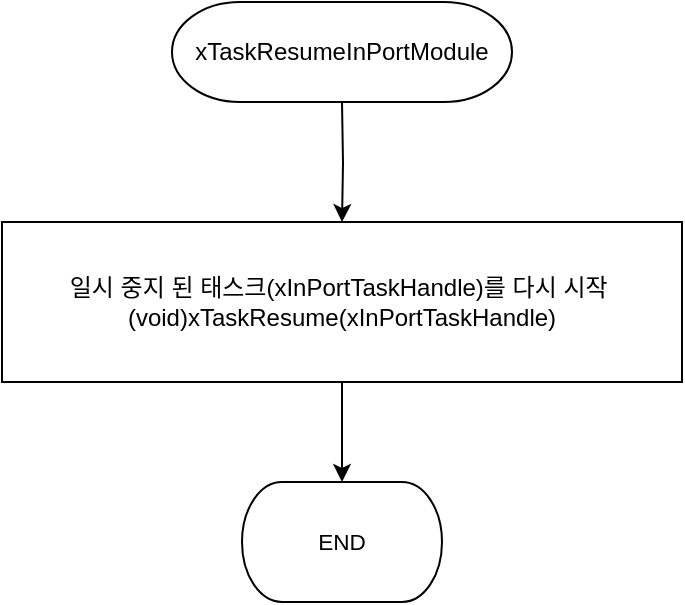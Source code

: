 <mxfile version="20.3.0" type="device" pages="4"><diagram id="JF5YSThCYbUpvrG5-Uv7" name="xTaskResumeInPortModule"><mxGraphModel dx="1209" dy="844" grid="1" gridSize="10" guides="1" tooltips="1" connect="1" arrows="1" fold="1" page="1" pageScale="1" pageWidth="827" pageHeight="1169" math="0" shadow="0"><root><mxCell id="0"/><mxCell id="1" parent="0"/><mxCell id="zKiiruUprIVx4ciNRY9N-1" value="일시 중지 된 태스크(xInPortTaskHandle)를 다시 시작&amp;nbsp;&lt;br&gt;(void)xTaskResume(xInPortTaskHandle)" style="rounded=0;whiteSpace=wrap;html=1;strokeWidth=1;" parent="1" vertex="1"><mxGeometry x="280" y="330" width="340" height="80" as="geometry"/></mxCell><mxCell id="zKiiruUprIVx4ciNRY9N-2" style="edgeStyle=orthogonalEdgeStyle;rounded=0;orthogonalLoop=1;jettySize=auto;html=1;strokeWidth=1;" parent="1" target="zKiiruUprIVx4ciNRY9N-1" edge="1"><mxGeometry relative="1" as="geometry"><mxPoint x="450" y="270" as="sourcePoint"/></mxGeometry></mxCell><mxCell id="zKiiruUprIVx4ciNRY9N-3" style="edgeStyle=orthogonalEdgeStyle;rounded=0;orthogonalLoop=1;jettySize=auto;html=1;strokeWidth=1;entryX=0.5;entryY=0;entryDx=0;entryDy=0;entryPerimeter=0;" parent="1" source="zKiiruUprIVx4ciNRY9N-1" target="zKiiruUprIVx4ciNRY9N-5" edge="1"><mxGeometry relative="1" as="geometry"><mxPoint x="450" y="450" as="targetPoint"/></mxGeometry></mxCell><UserObject label="xTaskResumeInPortModule" tags="순서도" id="zKiiruUprIVx4ciNRY9N-4"><mxCell style="verticalAlign=middle;align=center;overflow=width;vsdxID=2;fillColor=#FFFFFF;gradientColor=none;shape=stencil(tVLLDsIgEPwajiQIMfFe638Qu22JCM2Ctv69kK0Rm9qDibeZndkXC1NV6PUATIoQ0V9gNE3smToyKY3rAU1MiKmaqar1CB36m2uIDzo7M7r6e64wUZ4UOUWKB9GdIH4irzWu8B42vRrPScNFXZzN+5mvl3qJXE8mcPRRR+Pdh2Y1dsBTE95a3c0TkBRGgKEIb6wg1/r+ssCXd/vLCgm8z9caa+n6pb48dwrRV1H1Ew==);strokeColor=#000000;spacingTop=-1;spacingBottom=-1;spacingLeft=-1;spacingRight=-1;points=[[0.5,1,0],[0.5,0,0],[0,0.5,0],[1,0.5,0]];labelBackgroundColor=none;rounded=0;html=1;whiteSpace=wrap;strokeWidth=1;" parent="1" vertex="1"><mxGeometry x="365" y="220" width="170" height="50" as="geometry"/></mxCell></UserObject><UserObject label="&lt;div style=&quot;font-size: 1px&quot;&gt;&lt;font style=&quot;font-size:11.29px;font-family:Arial;color:#000000;direction:ltr;letter-spacing:0px;line-height:120%;opacity:1&quot;&gt;END&lt;br/&gt;&lt;/font&gt;&lt;/div&gt;" tags="순서도" id="zKiiruUprIVx4ciNRY9N-5"><mxCell style="verticalAlign=middle;align=center;overflow=width;vsdxID=77;fillColor=#FFFFFF;gradientColor=none;shape=stencil(tVLLDsIgEPwajiQIMfFe638Qu22JCM2Ctv69kK0Rm9qDibeZndkXC1NV6PUATIoQ0V9gNE3smToyKY3rAU1MiKmaqar1CB36m2uIDzo7M7r6e64wUZ4UOUWKB9GdIH4irzWu8B42vRrPScNFXZzN+5mvl3qJXE8mcPRRR+Pdh2Y1dsBTE95a3c0TkBRGgKEIb6wg1/r+ssCXd/vLCgm8z9caa+n6pb48dwrRV1H1Ew==);strokeColor=#000000;spacingTop=-1;spacingBottom=-1;spacingLeft=-1;spacingRight=-1;points=[[0.5,1,0],[0.5,0,0],[0,0.5,0],[1,0.5,0]];labelBackgroundColor=none;rounded=0;html=1;whiteSpace=wrap;" parent="1" vertex="1"><mxGeometry x="400" y="460" width="100" height="60" as="geometry"/></mxCell></UserObject></root></mxGraphModel></diagram><diagram id="h35ZHPaMuMG2wUDVoe1K" name="xStartInPortTask"><mxGraphModel dx="1209" dy="844" grid="1" gridSize="10" guides="1" tooltips="1" connect="1" arrows="1" fold="1" page="1" pageScale="1" pageWidth="827" pageHeight="1169" math="0" shadow="0"><root><mxCell id="0"/><mxCell id="1" parent="0"/><UserObject label="&lt;div style=&quot;&quot;&gt;&lt;font style=&quot;direction: ltr; line-height: 120%; opacity: 1;&quot;&gt;xStartInPortTask&lt;br&gt;&lt;/font&gt;&lt;/div&gt;" tags="순서도" id="vfJbwsnOduiUO_cehBfv-1"><mxCell style="verticalAlign=middle;align=center;overflow=width;vsdxID=2;fillColor=#FFFFFF;gradientColor=none;shape=stencil(tVLLDsIgEPwajiQIMfFe638Qu22JCM2Ctv69kK0Rm9qDibeZndkXC1NV6PUATIoQ0V9gNE3smToyKY3rAU1MiKmaqar1CB36m2uIDzo7M7r6e64wUZ4UOUWKB9GdIH4irzWu8B42vRrPScNFXZzN+5mvl3qJXE8mcPRRR+Pdh2Y1dsBTE95a3c0TkBRGgKEIb6wg1/r+ssCXd/vLCgm8z9caa+n6pb48dwrRV1H1Ew==);strokeColor=#000000;spacingTop=-1;spacingBottom=-1;spacingLeft=-1;spacingRight=-1;points=[[0.5,1,0],[0.5,0,0],[0,0.5,0],[1,0.5,0]];labelBackgroundColor=none;rounded=0;html=1;whiteSpace=wrap;strokeWidth=1;fontStyle=0" vertex="1" parent="1"><mxGeometry x="570" y="130" width="120" height="40" as="geometry"/></mxCell></UserObject><mxCell id="vfJbwsnOduiUO_cehBfv-2" value="입력: uxPriority&#10;xReturn = pdPASS" style="rounded=0;whiteSpace=wrap;html=1;strokeWidth=1;fontStyle=0;fillColor=#FFFFFF;strokeColor=#000000;" vertex="1" parent="1"><mxGeometry x="570" y="210" width="120" height="50" as="geometry"/></mxCell><mxCell id="vfJbwsnOduiUO_cehBfv-3" value="xTaskParameters 구조체 설정:&#10;• Task Code: &amp;prvInPortTask&#10;• Task Name: &quot;InPort Task&quot;&#10;• TCB, Stack, Priority 등" style="rounded=0;whiteSpace=wrap;html=1;strokeWidth=1;fontStyle=0;fillColor=#FFFFFF;strokeColor=#000000;" vertex="1" parent="1"><mxGeometry x="530" y="300" width="200" height="80" as="geometry"/></mxCell><mxCell id="vfJbwsnOduiUO_cehBfv-4" value="xInPortTaskParameters.uxPriority = uxPriority" style="rounded=0;whiteSpace=wrap;html=1;strokeWidth=1;fontStyle=0;fillColor=#FFFFFF;strokeColor=#000000;" vertex="1" parent="1"><mxGeometry x="530" y="420" width="200" height="50" as="geometry"/></mxCell><mxCell id="vfJbwsnOduiUO_cehBfv-5" value="xTaskCreate(&amp;xInPortTaskParameters,&#10;&amp;xInPortTaskHandle) != pdPASS ?" style="rhombus;whiteSpace=wrap;html=1;fillColor=#FFFFFF;strokeColor=#000000;strokeWidth=1;fontStyle=0;" vertex="1" parent="1"><mxGeometry x="500" y="510" width="260" height="110" as="geometry"/></mxCell><mxCell id="vfJbwsnOduiUO_cehBfv-6" value="xReturn = pdFAIL" style="rounded=0;whiteSpace=wrap;html=1;strokeWidth=1;fontStyle=0;fillColor=#FFFFFF;strokeColor=#000000;" vertex="1" parent="1"><mxGeometry x="290" y="545" width="120" height="40" as="geometry"/></mxCell><mxCell id="vfJbwsnOduiUO_cehBfv-7" value="xTaskSuspend(xInPortTaskHandle)&#10;!= pdPASS ?" style="rhombus;whiteSpace=wrap;html=1;fillColor=#FFFFFF;strokeColor=#000000;strokeWidth=1;fontStyle=0;" vertex="1" parent="1"><mxGeometry x="510" y="700" width="240" height="90" as="geometry"/></mxCell><mxCell id="vfJbwsnOduiUO_cehBfv-8" value="xReturn = pdFAIL" style="rounded=0;whiteSpace=wrap;html=1;strokeWidth=1;fontStyle=0;fillColor=#FFFFFF;strokeColor=#000000;" vertex="1" parent="1"><mxGeometry x="410" y="830" width="120" height="40" as="geometry"/></mxCell><mxCell id="vfJbwsnOduiUO_cehBfv-9" value="return xReturn" style="rounded=0;whiteSpace=wrap;html=1;strokeWidth=1;fontStyle=0;fillColor=#FFFFFF;strokeColor=#000000;" vertex="1" parent="1"><mxGeometry x="580" y="910" width="100" height="40" as="geometry"/></mxCell><mxCell id="vfJbwsnOduiUO_cehBfv-11" value="" style="endArrow=classic;html=1;rounded=0;exitX=0.5;exitY=1;exitDx=0;exitDy=0;exitPerimeter=0;entryX=0.5;entryY=0;entryDx=0;entryDy=0;" edge="1" parent="1" source="vfJbwsnOduiUO_cehBfv-1" target="vfJbwsnOduiUO_cehBfv-2"><mxGeometry width="50" height="50" relative="1" as="geometry"/></mxCell><mxCell id="vfJbwsnOduiUO_cehBfv-12" value="" style="endArrow=classic;html=1;rounded=0;exitX=0.5;exitY=1;exitDx=0;exitDy=0;entryX=0.5;entryY=0;entryDx=0;entryDy=0;" edge="1" parent="1" source="vfJbwsnOduiUO_cehBfv-2" target="vfJbwsnOduiUO_cehBfv-3"><mxGeometry width="50" height="50" relative="1" as="geometry"/></mxCell><mxCell id="vfJbwsnOduiUO_cehBfv-13" value="" style="endArrow=classic;html=1;rounded=0;exitX=0.5;exitY=1;exitDx=0;exitDy=0;entryX=0.5;entryY=0;entryDx=0;entryDy=0;" edge="1" parent="1" source="vfJbwsnOduiUO_cehBfv-3" target="vfJbwsnOduiUO_cehBfv-4"><mxGeometry width="50" height="50" relative="1" as="geometry"/></mxCell><mxCell id="vfJbwsnOduiUO_cehBfv-14" value="" style="endArrow=classic;html=1;rounded=0;exitX=0.5;exitY=1;exitDx=0;exitDy=0;entryX=0.5;entryY=0;entryDx=0;entryDy=0;" edge="1" parent="1" source="vfJbwsnOduiUO_cehBfv-4" target="vfJbwsnOduiUO_cehBfv-5"><mxGeometry width="50" height="50" relative="1" as="geometry"/></mxCell><mxCell id="vfJbwsnOduiUO_cehBfv-15" value="Yes" style="endArrow=classic;html=1;rounded=0;exitX=0;exitY=0.5;exitDx=0;exitDy=0;entryX=1;entryY=0.5;entryDx=0;entryDy=0;" edge="1" parent="1" source="vfJbwsnOduiUO_cehBfv-5" target="vfJbwsnOduiUO_cehBfv-6"><mxGeometry width="50" height="50" relative="1" as="geometry"/></mxCell><mxCell id="vfJbwsnOduiUO_cehBfv-16" value="No" style="endArrow=classic;html=1;rounded=0;exitX=0.5;exitY=1;exitDx=0;exitDy=0;entryX=0.5;entryY=0;entryDx=0;entryDy=0;" edge="1" parent="1" source="vfJbwsnOduiUO_cehBfv-5" target="vfJbwsnOduiUO_cehBfv-7"><mxGeometry width="50" height="50" relative="1" as="geometry"><Array as="points"><mxPoint x="630" y="670"/><mxPoint x="630" y="670"/></Array></mxGeometry></mxCell><mxCell id="vfJbwsnOduiUO_cehBfv-17" value="" style="endArrow=classic;html=1;rounded=0;exitX=0.5;exitY=1;exitDx=0;exitDy=0;entryX=0;entryY=0.5;entryDx=0;entryDy=0;" edge="1" parent="1" source="vfJbwsnOduiUO_cehBfv-6" target="vfJbwsnOduiUO_cehBfv-9"><mxGeometry width="50" height="50" relative="1" as="geometry"><Array as="points"><mxPoint x="350" y="930"/><mxPoint x="470" y="930"/></Array></mxGeometry></mxCell><mxCell id="vfJbwsnOduiUO_cehBfv-18" value="Yes" style="endArrow=classic;html=1;rounded=0;exitX=0;exitY=0.5;exitDx=0;exitDy=0;entryX=0.5;entryY=0;entryDx=0;entryDy=0;" edge="1" parent="1" source="vfJbwsnOduiUO_cehBfv-7" target="vfJbwsnOduiUO_cehBfv-8"><mxGeometry width="50" height="50" relative="1" as="geometry"/></mxCell><mxCell id="vfJbwsnOduiUO_cehBfv-19" value="No" style="endArrow=classic;html=1;rounded=0;exitX=0.5;exitY=1;exitDx=0;exitDy=0;entryX=0.5;entryY=0;entryDx=0;entryDy=0;" edge="1" parent="1" source="vfJbwsnOduiUO_cehBfv-7" target="vfJbwsnOduiUO_cehBfv-9"><mxGeometry width="50" height="50" relative="1" as="geometry"><Array as="points"><mxPoint x="630" y="870"/><mxPoint x="630" y="870"/></Array></mxGeometry></mxCell><mxCell id="vfJbwsnOduiUO_cehBfv-20" value="" style="endArrow=classic;html=1;rounded=0;exitX=0.5;exitY=1;exitDx=0;exitDy=0;entryX=0;entryY=0.5;entryDx=0;entryDy=0;" edge="1" parent="1" source="vfJbwsnOduiUO_cehBfv-8" target="vfJbwsnOduiUO_cehBfv-9"><mxGeometry width="50" height="50" relative="1" as="geometry"><Array as="points"><mxPoint x="470" y="930"/></Array></mxGeometry></mxCell><mxCell id="vfJbwsnOduiUO_cehBfv-21" value="" style="endArrow=classic;html=1;rounded=0;exitX=0.5;exitY=1;exitDx=0;exitDy=0;entryX=0.5;entryY=0;entryDx=0;entryDy=0;entryPerimeter=0;" edge="1" parent="1" source="vfJbwsnOduiUO_cehBfv-9" target="H1mzH2bYawg-8UDyy4LH-1"><mxGeometry width="50" height="50" relative="1" as="geometry"><mxPoint x="630" y="990" as="targetPoint"/></mxGeometry></mxCell><UserObject label="&lt;div style=&quot;font-size: 1px&quot;&gt;&lt;font style=&quot;font-size:11.29px;font-family:Arial;color:#000000;direction:ltr;letter-spacing:0px;line-height:120%;opacity:1&quot;&gt;END&lt;br/&gt;&lt;/font&gt;&lt;/div&gt;" tags="순서도" id="H1mzH2bYawg-8UDyy4LH-1"><mxCell style="verticalAlign=middle;align=center;overflow=width;vsdxID=77;fillColor=#FFFFFF;gradientColor=none;shape=stencil(tVLLDsIgEPwajiQIMfFe638Qu22JCM2Ctv69kK0Rm9qDibeZndkXC1NV6PUATIoQ0V9gNE3smToyKY3rAU1MiKmaqar1CB36m2uIDzo7M7r6e64wUZ4UOUWKB9GdIH4irzWu8B42vRrPScNFXZzN+5mvl3qJXE8mcPRRR+Pdh2Y1dsBTE95a3c0TkBRGgKEIb6wg1/r+ssCXd/vLCgm8z9caa+n6pb48dwrRV1H1Ew==);strokeColor=#000000;spacingTop=-1;spacingBottom=-1;spacingLeft=-1;spacingRight=-1;points=[[0.5,1,0],[0.5,0,0],[0,0.5,0],[1,0.5,0]];labelBackgroundColor=none;rounded=0;html=1;whiteSpace=wrap;" vertex="1" parent="1"><mxGeometry x="580" y="1000" width="100" height="60" as="geometry"/></mxCell></UserObject></root></mxGraphModel></diagram><diagram id="0RlRofikcCENocYfQrHg" name="prvInPortTask"><mxGraphModel dx="1209" dy="844" grid="1" gridSize="10" guides="1" tooltips="1" connect="1" arrows="1" fold="1" page="1" pageScale="1" pageWidth="827" pageHeight="1169" math="0" shadow="0"><root><mxCell id="0"/><mxCell id="1" parent="0"/><UserObject label="&lt;div style=&quot;&quot;&gt;&lt;font style=&quot;direction: ltr; line-height: 120%; opacity: 1;&quot;&gt;prvInPortTask&lt;br&gt;&lt;/font&gt;&lt;/div&gt;" tags="순서도" id="lz99NtryJNHhyecuxvqn-2"><mxCell style="verticalAlign=middle;align=center;overflow=width;vsdxID=2;fillColor=#FFFFFF;gradientColor=none;shape=stencil(tVLLDsIgEPwajiQIMfFe638Qu22JCM2Ctv69kK0Rm9qDibeZndkXC1NV6PUATIoQ0V9gNE3smToyKY3rAU1MiKmaqar1CB36m2uIDzo7M7r6e64wUZ4UOUWKB9GdIH4irzWu8B42vRrPScNFXZzN+5mvl3qJXE8mcPRRR+Pdh2Y1dsBTE95a3c0TkBRGgKEIb6wg1/r+ssCXd/vLCgm8z9caa+n6pb48dwrRV1H1Ew==);strokeColor=#000000;spacingTop=-1;spacingBottom=-1;spacingLeft=-1;spacingRight=-1;points=[[0.5,1,0],[0.5,0,0],[0,0.5,0],[1,0.5,0]];labelBackgroundColor=none;rounded=0;html=1;whiteSpace=wrap;strokeWidth=1;fontStyle=0" vertex="1" parent="1"><mxGeometry x="400" y="210" width="120" height="40" as="geometry"/></mxCell></UserObject><mxCell id="lz99NtryJNHhyecuxvqn-3" value="입력: pvParameters&#10;xInPortLast, xInPortRate = 10U" style="rounded=0;whiteSpace=wrap;html=1;strokeWidth=1;fontStyle=0;fillColor=#FFFFFF;strokeColor=#000000;" vertex="1" parent="1"><mxGeometry x="400" y="290" width="120" height="50" as="geometry"/></mxCell><mxCell id="lz99NtryJNHhyecuxvqn-4" value="xInPortLast = xTaskGetTickCount()" style="rounded=0;whiteSpace=wrap;html=1;strokeWidth=1;fontStyle=0;fillColor=#FFFFFF;strokeColor=#000000;" vertex="1" parent="1"><mxGeometry x="400" y="370" width="120" height="50" as="geometry"/></mxCell><mxCell id="lz99NtryJNHhyecuxvqn-5" value="xTaskDelayUntil(&amp;xInPortLast, xInPortRate)" style="rounded=0;whiteSpace=wrap;html=1;strokeWidth=1;fontStyle=0;fillColor=#FFFFFF;strokeColor=#000000;" vertex="1" parent="1"><mxGeometry x="370" y="450" width="180" height="50" as="geometry"/></mxCell><mxCell id="lz99NtryJNHhyecuxvqn-6" value="diCount = 0" style="rounded=0;whiteSpace=wrap;html=1;strokeWidth=1;fontStyle=0;fillColor=#FFFFFF;strokeColor=#000000;" vertex="1" parent="1"><mxGeometry x="400" y="530" width="120" height="40" as="geometry"/></mxCell><mxCell id="lz99NtryJNHhyecuxvqn-7" value="diCount &lt; dMax_INPort ?" style="rhombus;whiteSpace=wrap;html=1;fillColor=#FFFFFF;strokeColor=#000000;strokeWidth=1;fontStyle=0;" vertex="1" parent="1"><mxGeometry x="400" y="600" width="120" height="60" as="geometry"/></mxCell><mxCell id="lz99NtryJNHhyecuxvqn-8" value="SetValue_DI_EN(diCount, 0U)" style="rounded=0;whiteSpace=wrap;html=1;strokeWidth=1;fontStyle=0;fillColor=#FFFFFF;strokeColor=#000000;" vertex="1" parent="1"><mxGeometry x="370" y="690" width="180" height="40" as="geometry"/></mxCell><mxCell id="lz99NtryJNHhyecuxvqn-9" value="diCount++" style="rounded=0;whiteSpace=wrap;html=1;strokeWidth=1;fontStyle=0;fillColor=#FFFFFF;strokeColor=#000000;" vertex="1" parent="1"><mxGeometry x="400" y="760" width="120" height="40" as="geometry"/></mxCell><mxCell id="lz99NtryJNHhyecuxvqn-10" value="st_IN1_16_Init()" style="rounded=0;whiteSpace=wrap;html=1;strokeWidth=1;fontStyle=0;fillColor=#FFFFFF;strokeColor=#000000;" vertex="1" parent="1"><mxGeometry x="400" y="840" width="120" height="40" as="geometry"/></mxCell><mxCell id="lz99NtryJNHhyecuxvqn-11" value="무한 루프 시작&#10;for(;;)" style="rounded=0;whiteSpace=wrap;html=1;strokeWidth=1;fontStyle=0;fillColor=#FFFFFF;strokeColor=#000000;" vertex="1" parent="1"><mxGeometry x="400" y="910" width="120" height="40" as="geometry"/></mxCell><mxCell id="lz99NtryJNHhyecuxvqn-12" value="vPort_Process()" style="rounded=0;whiteSpace=wrap;html=1;strokeWidth=1;fontStyle=0;fillColor=#FFFFFF;strokeColor=#000000;" vertex="1" parent="1"><mxGeometry x="400" y="980" width="120" height="40" as="geometry"/></mxCell><mxCell id="lz99NtryJNHhyecuxvqn-13" value="uxInPortTaskLoops++" style="rounded=0;whiteSpace=wrap;html=1;strokeWidth=1;fontStyle=0;fillColor=#FFFFFF;strokeColor=#000000;" vertex="1" parent="1"><mxGeometry x="400" y="1050" width="120" height="40" as="geometry"/></mxCell><mxCell id="lz99NtryJNHhyecuxvqn-14" value="xTaskDelayUntil(&amp;xInPortLast, xInPortRate)" style="rounded=0;whiteSpace=wrap;html=1;strokeWidth=1;fontStyle=0;fillColor=#FFFFFF;strokeColor=#000000;" vertex="1" parent="1"><mxGeometry x="375" y="1130" width="170" height="50" as="geometry"/></mxCell><mxCell id="lz99NtryJNHhyecuxvqn-15" value="" style="endArrow=classic;html=1;rounded=0;exitX=0.5;exitY=1;exitDx=0;exitDy=0;exitPerimeter=0;entryX=0.5;entryY=0;entryDx=0;entryDy=0;" edge="1" parent="1" source="lz99NtryJNHhyecuxvqn-2" target="lz99NtryJNHhyecuxvqn-3"><mxGeometry width="50" height="50" relative="1" as="geometry"/></mxCell><mxCell id="lz99NtryJNHhyecuxvqn-16" value="" style="endArrow=classic;html=1;rounded=0;exitX=0.5;exitY=1;exitDx=0;exitDy=0;entryX=0.5;entryY=0;entryDx=0;entryDy=0;" edge="1" parent="1" source="lz99NtryJNHhyecuxvqn-3" target="lz99NtryJNHhyecuxvqn-4"><mxGeometry width="50" height="50" relative="1" as="geometry"/></mxCell><mxCell id="lz99NtryJNHhyecuxvqn-17" value="" style="endArrow=classic;html=1;rounded=0;exitX=0.5;exitY=1;exitDx=0;exitDy=0;entryX=0.5;entryY=0;entryDx=0;entryDy=0;" edge="1" parent="1" source="lz99NtryJNHhyecuxvqn-4" target="lz99NtryJNHhyecuxvqn-5"><mxGeometry width="50" height="50" relative="1" as="geometry"/></mxCell><mxCell id="lz99NtryJNHhyecuxvqn-18" value="" style="endArrow=classic;html=1;rounded=0;exitX=0.5;exitY=1;exitDx=0;exitDy=0;entryX=0.5;entryY=0;entryDx=0;entryDy=0;" edge="1" parent="1" source="lz99NtryJNHhyecuxvqn-5" target="lz99NtryJNHhyecuxvqn-6"><mxGeometry width="50" height="50" relative="1" as="geometry"/></mxCell><mxCell id="lz99NtryJNHhyecuxvqn-19" value="" style="endArrow=classic;html=1;rounded=0;exitX=0.5;exitY=1;exitDx=0;exitDy=0;entryX=0.5;entryY=0;entryDx=0;entryDy=0;" edge="1" parent="1" source="lz99NtryJNHhyecuxvqn-6" target="lz99NtryJNHhyecuxvqn-7"><mxGeometry width="50" height="50" relative="1" as="geometry"/></mxCell><mxCell id="lz99NtryJNHhyecuxvqn-20" value="Yes" style="endArrow=classic;html=1;rounded=0;exitX=0.5;exitY=1;exitDx=0;exitDy=0;entryX=0.5;entryY=0;entryDx=0;entryDy=0;" edge="1" parent="1" source="lz99NtryJNHhyecuxvqn-7" target="lz99NtryJNHhyecuxvqn-8"><mxGeometry width="50" height="50" relative="1" as="geometry"/></mxCell><mxCell id="lz99NtryJNHhyecuxvqn-21" value="No" style="endArrow=classic;html=1;rounded=0;exitX=1;exitY=0.5;exitDx=0;exitDy=0;entryX=1;entryY=0.5;entryDx=0;entryDy=0;" edge="1" parent="1" source="lz99NtryJNHhyecuxvqn-7" target="lz99NtryJNHhyecuxvqn-10"><mxGeometry x="-0.838" width="50" height="50" relative="1" as="geometry"><mxPoint x="520" y="630" as="sourcePoint"/><mxPoint x="460" y="840" as="targetPoint"/><Array as="points"><mxPoint x="600" y="630"/><mxPoint x="600" y="860"/></Array><mxPoint as="offset"/></mxGeometry></mxCell><mxCell id="lz99NtryJNHhyecuxvqn-22" value="" style="endArrow=classic;html=1;rounded=0;exitX=0.5;exitY=1;exitDx=0;exitDy=0;entryX=0.5;entryY=0;entryDx=0;entryDy=0;" edge="1" parent="1" source="lz99NtryJNHhyecuxvqn-8" target="lz99NtryJNHhyecuxvqn-9"><mxGeometry width="50" height="50" relative="1" as="geometry"/></mxCell><mxCell id="lz99NtryJNHhyecuxvqn-23" value="" style="endArrow=classic;html=1;rounded=0;exitX=0;exitY=0.5;exitDx=0;exitDy=0;entryX=0;entryY=0.5;entryDx=0;entryDy=0;" edge="1" parent="1" source="lz99NtryJNHhyecuxvqn-9" target="lz99NtryJNHhyecuxvqn-7"><mxGeometry width="50" height="50" relative="1" as="geometry"><Array as="points"><mxPoint x="330" y="780"/><mxPoint x="330" y="630"/></Array></mxGeometry></mxCell><mxCell id="lz99NtryJNHhyecuxvqn-24" value="" style="endArrow=classic;html=1;rounded=0;exitX=0.5;exitY=1;exitDx=0;exitDy=0;entryX=0.5;entryY=0;entryDx=0;entryDy=0;" edge="1" parent="1" source="lz99NtryJNHhyecuxvqn-10" target="lz99NtryJNHhyecuxvqn-11"><mxGeometry width="50" height="50" relative="1" as="geometry"/></mxCell><mxCell id="lz99NtryJNHhyecuxvqn-25" value="" style="endArrow=classic;html=1;rounded=0;exitX=0.5;exitY=1;exitDx=0;exitDy=0;entryX=0.5;entryY=0;entryDx=0;entryDy=0;" edge="1" parent="1" source="lz99NtryJNHhyecuxvqn-11" target="lz99NtryJNHhyecuxvqn-12"><mxGeometry width="50" height="50" relative="1" as="geometry"/></mxCell><mxCell id="lz99NtryJNHhyecuxvqn-26" value="" style="endArrow=classic;html=1;rounded=0;exitX=0.5;exitY=1;exitDx=0;exitDy=0;entryX=0.5;entryY=0;entryDx=0;entryDy=0;" edge="1" parent="1" source="lz99NtryJNHhyecuxvqn-12" target="lz99NtryJNHhyecuxvqn-13"><mxGeometry width="50" height="50" relative="1" as="geometry"/></mxCell><mxCell id="lz99NtryJNHhyecuxvqn-27" value="" style="endArrow=classic;html=1;rounded=0;exitX=0.5;exitY=1;exitDx=0;exitDy=0;entryX=0.5;entryY=0;entryDx=0;entryDy=0;" edge="1" parent="1" source="lz99NtryJNHhyecuxvqn-13" target="lz99NtryJNHhyecuxvqn-14"><mxGeometry width="50" height="50" relative="1" as="geometry"/></mxCell><mxCell id="lz99NtryJNHhyecuxvqn-28" value="" style="endArrow=classic;html=1;rounded=0;exitX=0;exitY=0.5;exitDx=0;exitDy=0;entryX=0;entryY=0.5;entryDx=0;entryDy=0;" edge="1" parent="1" source="lz99NtryJNHhyecuxvqn-14" target="lz99NtryJNHhyecuxvqn-12"><mxGeometry width="50" height="50" relative="1" as="geometry"><Array as="points"><mxPoint x="340" y="1155"/><mxPoint x="340" y="1000"/></Array></mxGeometry></mxCell></root></mxGraphModel></diagram><diagram id="ww6qt4tM0cQRAFSnvlq2" name="xIsInPortTaskStillRunning"><mxGraphModel dx="1209" dy="844" grid="1" gridSize="10" guides="1" tooltips="1" connect="1" arrows="1" fold="1" page="1" pageScale="1" pageWidth="827" pageHeight="1169" math="0" shadow="0"><root><mxCell id="0"/><mxCell id="1" parent="0"/><UserObject label="&lt;div style=&quot;&quot;&gt;&lt;font style=&quot;direction: ltr; line-height: 120%; opacity: 1;&quot;&gt;xIsInPortTaskStillRunning&lt;br&gt;&lt;/font&gt;&lt;/div&gt;" tags="순서도" id="X7qSPJKFstD6Ow-kOIfn-1"><mxCell style="verticalAlign=middle;align=center;overflow=width;vsdxID=2;fillColor=#FFFFFF;gradientColor=none;shape=stencil(tVLLDsIgEPwajiQIMfFe638Qu22JCM2Ctv69kK0Rm9qDibeZndkXC1NV6PUATIoQ0V9gNE3smToyKY3rAU1MiKmaqar1CB36m2uIDzo7M7r6e64wUZ4UOUWKB9GdIH4irzWu8B42vRrPScNFXZzN+5mvl3qJXE8mcPRRR+Pdh2Y1dsBTE95a3c0TkBRGgKEIb6wg1/r+ssCXd/vLCgm8z9caa+n6pb48dwrRV1H1Ew==);strokeColor=#000000;spacingTop=-1;spacingBottom=-1;spacingLeft=-1;spacingRight=-1;points=[[0.5,1,0],[0.5,0,0],[0,0.5,0],[1,0.5,0]];labelBackgroundColor=none;rounded=0;html=1;whiteSpace=wrap;strokeWidth=1;fontStyle=0" vertex="1" parent="1"><mxGeometry x="440" y="250" width="200" height="40" as="geometry"/></mxCell></UserObject><mxCell id="X7qSPJKFstD6Ow-kOIfn-2" value="INITIAL_INPORTTASK_COUNT_VALUE ==&#10;uxInPortTaskLoops ?" style="rhombus;whiteSpace=wrap;html=1;fillColor=#FFFFFF;strokeColor=#000000;strokeWidth=1;fontStyle=0;" vertex="1" parent="1"><mxGeometry x="400" y="330" width="280" height="140" as="geometry"/></mxCell><mxCell id="X7qSPJKFstD6Ow-kOIfn-3" value="xReturn = pdFALSE" style="rounded=0;whiteSpace=wrap;html=1;strokeWidth=1;fontStyle=0;fillColor=#FFFFFF;strokeColor=#000000;" vertex="1" parent="1"><mxGeometry x="260" y="440" width="120" height="40" as="geometry"/></mxCell><mxCell id="X7qSPJKFstD6Ow-kOIfn-4" value="xReturn = pdTRUE" style="rounded=0;whiteSpace=wrap;html=1;strokeWidth=1;fontStyle=0;fillColor=#FFFFFF;strokeColor=#000000;" vertex="1" parent="1"><mxGeometry x="690" y="440" width="120" height="40" as="geometry"/></mxCell><mxCell id="X7qSPJKFstD6Ow-kOIfn-5" value="uxInPortTaskLoops =&#10;INITIAL_INPORTTASK_COUNT_VALUE" style="rounded=0;whiteSpace=wrap;html=1;strokeWidth=1;fontStyle=0;fillColor=#FFFFFF;strokeColor=#000000;" vertex="1" parent="1"><mxGeometry x="430" y="530" width="230" height="60" as="geometry"/></mxCell><mxCell id="X7qSPJKFstD6Ow-kOIfn-6" value="return xReturn" style="rounded=0;whiteSpace=wrap;html=1;strokeWidth=1;fontStyle=0;fillColor=#FFFFFF;strokeColor=#000000;" vertex="1" parent="1"><mxGeometry x="495" y="620" width="100" height="40" as="geometry"/></mxCell><mxCell id="X7qSPJKFstD6Ow-kOIfn-8" value="" style="endArrow=classic;html=1;rounded=0;exitX=0.5;exitY=1;exitDx=0;exitDy=0;exitPerimeter=0;entryX=0.5;entryY=0;entryDx=0;entryDy=0;" edge="1" parent="1" source="X7qSPJKFstD6Ow-kOIfn-1" target="X7qSPJKFstD6Ow-kOIfn-2"><mxGeometry width="50" height="50" relative="1" as="geometry"/></mxCell><mxCell id="X7qSPJKFstD6Ow-kOIfn-9" value="Yes" style="endArrow=classic;html=1;rounded=0;exitX=0;exitY=0.5;exitDx=0;exitDy=0;entryX=0.5;entryY=0;entryDx=0;entryDy=0;" edge="1" parent="1" source="X7qSPJKFstD6Ow-kOIfn-2" target="X7qSPJKFstD6Ow-kOIfn-3"><mxGeometry width="50" height="50" relative="1" as="geometry"/></mxCell><mxCell id="X7qSPJKFstD6Ow-kOIfn-10" value="No" style="endArrow=classic;html=1;rounded=0;exitX=1;exitY=0.5;exitDx=0;exitDy=0;entryX=0.5;entryY=0;entryDx=0;entryDy=0;" edge="1" parent="1" source="X7qSPJKFstD6Ow-kOIfn-2" target="X7qSPJKFstD6Ow-kOIfn-4"><mxGeometry width="50" height="50" relative="1" as="geometry"/></mxCell><mxCell id="X7qSPJKFstD6Ow-kOIfn-11" value="" style="endArrow=classic;html=1;rounded=0;exitX=0.5;exitY=1;exitDx=0;exitDy=0;entryX=0;entryY=0.5;entryDx=0;entryDy=0;" edge="1" parent="1" source="X7qSPJKFstD6Ow-kOIfn-3" target="X7qSPJKFstD6Ow-kOIfn-5"><mxGeometry width="50" height="50" relative="1" as="geometry"><Array as="points"><mxPoint x="320" y="560"/></Array></mxGeometry></mxCell><mxCell id="X7qSPJKFstD6Ow-kOIfn-12" value="" style="endArrow=classic;html=1;rounded=0;exitX=0.5;exitY=1;exitDx=0;exitDy=0;entryX=1;entryY=0.5;entryDx=0;entryDy=0;" edge="1" parent="1" source="X7qSPJKFstD6Ow-kOIfn-4" target="X7qSPJKFstD6Ow-kOIfn-5"><mxGeometry width="50" height="50" relative="1" as="geometry"><Array as="points"><mxPoint x="750" y="560"/></Array></mxGeometry></mxCell><mxCell id="X7qSPJKFstD6Ow-kOIfn-13" value="" style="endArrow=classic;html=1;rounded=0;exitX=0.5;exitY=1;exitDx=0;exitDy=0;entryX=0.5;entryY=0;entryDx=0;entryDy=0;" edge="1" parent="1" source="X7qSPJKFstD6Ow-kOIfn-5" target="X7qSPJKFstD6Ow-kOIfn-6"><mxGeometry width="50" height="50" relative="1" as="geometry"/></mxCell><mxCell id="X7qSPJKFstD6Ow-kOIfn-14" value="" style="endArrow=classic;html=1;rounded=0;exitX=0.5;exitY=1;exitDx=0;exitDy=0;entryX=0.5;entryY=0;entryDx=0;entryDy=0;entryPerimeter=0;" edge="1" parent="1" source="X7qSPJKFstD6Ow-kOIfn-6" target="zg7vF9TbiSB-SY2UN2jK-1"><mxGeometry width="50" height="50" relative="1" as="geometry"><mxPoint x="540" y="700" as="targetPoint"/></mxGeometry></mxCell><UserObject label="&lt;div style=&quot;font-size: 1px&quot;&gt;&lt;font style=&quot;font-size:11.29px;font-family:Arial;color:#000000;direction:ltr;letter-spacing:0px;line-height:120%;opacity:1&quot;&gt;END&lt;br/&gt;&lt;/font&gt;&lt;/div&gt;" tags="순서도" id="zg7vF9TbiSB-SY2UN2jK-1"><mxCell style="verticalAlign=middle;align=center;overflow=width;vsdxID=77;fillColor=#FFFFFF;gradientColor=none;shape=stencil(tVLLDsIgEPwajiQIMfFe638Qu22JCM2Ctv69kK0Rm9qDibeZndkXC1NV6PUATIoQ0V9gNE3smToyKY3rAU1MiKmaqar1CB36m2uIDzo7M7r6e64wUZ4UOUWKB9GdIH4irzWu8B42vRrPScNFXZzN+5mvl3qJXE8mcPRRR+Pdh2Y1dsBTE95a3c0TkBRGgKEIb6wg1/r+ssCXd/vLCgm8z9caa+n6pb48dwrRV1H1Ew==);strokeColor=#000000;spacingTop=-1;spacingBottom=-1;spacingLeft=-1;spacingRight=-1;points=[[0.5,1,0],[0.5,0,0],[0,0.5,0],[1,0.5,0]];labelBackgroundColor=none;rounded=0;html=1;whiteSpace=wrap;" vertex="1" parent="1"><mxGeometry x="505" y="700" width="80" height="40" as="geometry"/></mxCell></UserObject></root></mxGraphModel></diagram></mxfile>